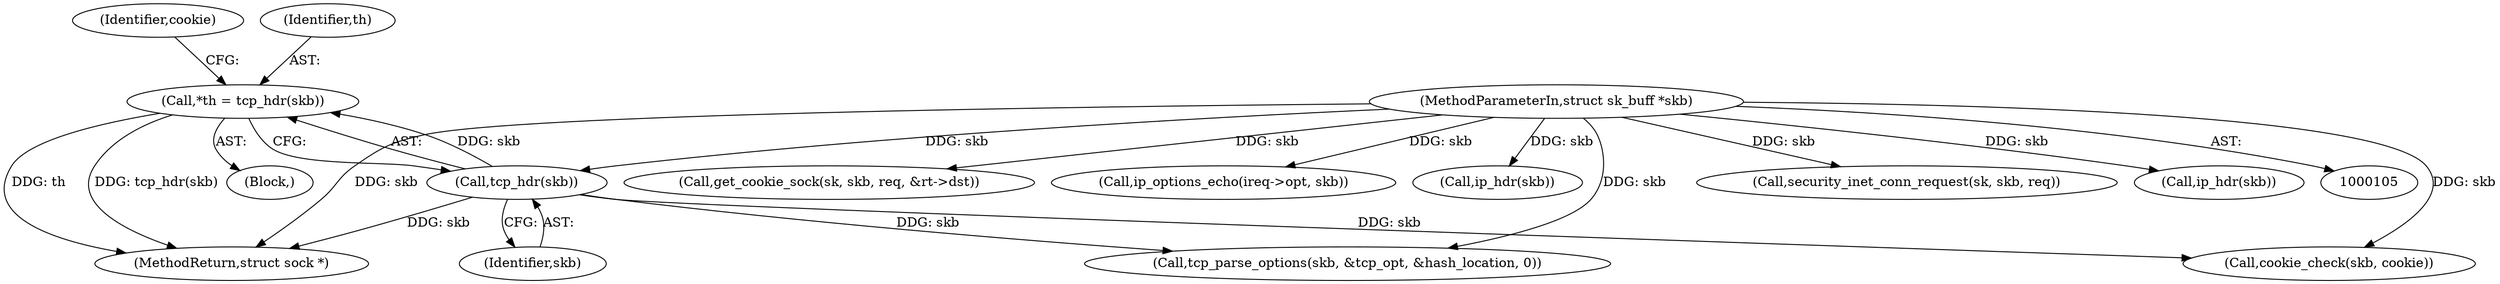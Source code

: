 digraph "0_linux_f6d8bd051c391c1c0458a30b2a7abcd939329259_28@pointer" {
"1000120" [label="(Call,*th = tcp_hdr(skb))"];
"1000122" [label="(Call,tcp_hdr(skb))"];
"1000107" [label="(MethodParameterIn,struct sk_buff *skb)"];
"1000109" [label="(Block,)"];
"1000126" [label="(Identifier,cookie)"];
"1000469" [label="(Call,get_cookie_sock(sk, skb, req, &rt->dst))"];
"1000162" [label="(Call,cookie_check(skb, cookie))"];
"1000342" [label="(Call,ip_options_echo(ireq->opt, skb))"];
"1000264" [label="(Call,ip_hdr(skb))"];
"1000107" [label="(MethodParameterIn,struct sk_buff *skb)"];
"1000120" [label="(Call,*th = tcp_hdr(skb))"];
"1000182" [label="(Call,tcp_parse_options(skb, &tcp_opt, &hash_location, 0))"];
"1000480" [label="(MethodReturn,struct sock *)"];
"1000121" [label="(Identifier,th)"];
"1000123" [label="(Identifier,skb)"];
"1000358" [label="(Call,security_inet_conn_request(sk, skb, req))"];
"1000256" [label="(Call,ip_hdr(skb))"];
"1000122" [label="(Call,tcp_hdr(skb))"];
"1000120" -> "1000109"  [label="AST: "];
"1000120" -> "1000122"  [label="CFG: "];
"1000121" -> "1000120"  [label="AST: "];
"1000122" -> "1000120"  [label="AST: "];
"1000126" -> "1000120"  [label="CFG: "];
"1000120" -> "1000480"  [label="DDG: th"];
"1000120" -> "1000480"  [label="DDG: tcp_hdr(skb)"];
"1000122" -> "1000120"  [label="DDG: skb"];
"1000122" -> "1000123"  [label="CFG: "];
"1000123" -> "1000122"  [label="AST: "];
"1000122" -> "1000480"  [label="DDG: skb"];
"1000107" -> "1000122"  [label="DDG: skb"];
"1000122" -> "1000162"  [label="DDG: skb"];
"1000122" -> "1000182"  [label="DDG: skb"];
"1000107" -> "1000105"  [label="AST: "];
"1000107" -> "1000480"  [label="DDG: skb"];
"1000107" -> "1000162"  [label="DDG: skb"];
"1000107" -> "1000182"  [label="DDG: skb"];
"1000107" -> "1000256"  [label="DDG: skb"];
"1000107" -> "1000264"  [label="DDG: skb"];
"1000107" -> "1000342"  [label="DDG: skb"];
"1000107" -> "1000358"  [label="DDG: skb"];
"1000107" -> "1000469"  [label="DDG: skb"];
}
